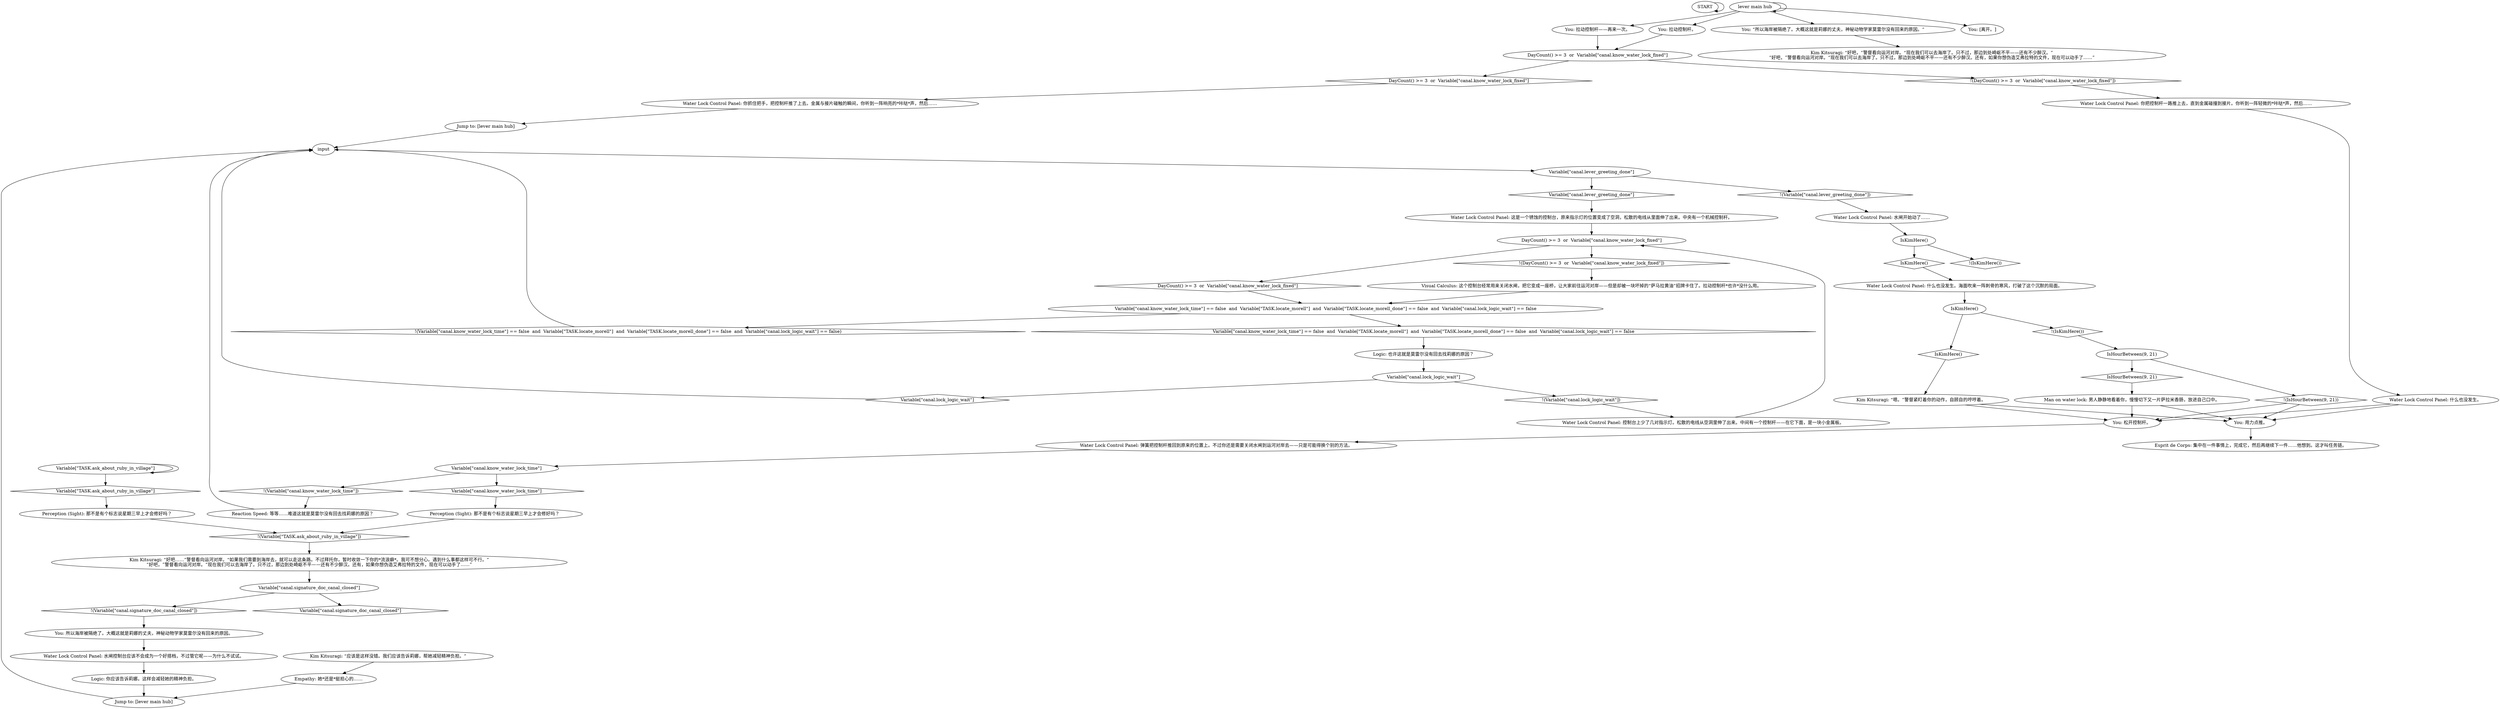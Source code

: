 # CANAL / WATERLOCK LEVER
# this is the button-switch-lever-thing that closes the waterlock once it's been fixed on day 3
# ==================================================
digraph G {
	  0 [label="START"];
	  1 [label="input"];
	  2 [label="lever main hub"];
	  3 [label="You: 所以海岸被隔绝了。大概这就是莉娜的丈夫，神秘动物学家莫雷尔没有回来的原因。"];
	  4 [label="Esprit de Corps: 集中在一件事情上，完成它，然后再继续下一件……他想到。这才叫任务链。"];
	  5 [label="Water Lock Control Panel: 什么也没发生。海面吹来一阵刺骨的寒风，打破了这个沉默的局面。"];
	  6 [label="Variable[\"TASK.ask_about_ruby_in_village\"]"];
	  7 [label="Variable[\"TASK.ask_about_ruby_in_village\"]", shape=diamond];
	  8 [label="!(Variable[\"TASK.ask_about_ruby_in_village\"])", shape=diamond];
	  9 [label="Jump to: [lever main hub]"];
	  10 [label="Water Lock Control Panel: 水闸开始动了……"];
	  11 [label="Water Lock Control Panel: 控制台上少了几对指示灯。松散的电线从空洞里伸了出来。中间有一个控制杆——在它下面，是一块小金属板。"];
	  12 [label="Reaction Speed: 等等……难道这就是莫雷尔没有回去找莉娜的原因？"];
	  13 [label="Perception (Sight): 那不是有个标志说星期三早上才会修好吗？"];
	  14 [label="Kim Kitsuragi: “好吧，”警督看向运河对岸。“现在我们可以去海岸了。只不过，那边到处崎岖不平——还有不少醉汉。”\n“好吧，”警督看向运河对岸。“现在我们可以去海岸了。只不过，那边到处崎岖不平——还有不少醉汉。还有，如果你想伪造艾弗拉特的文件，现在可以动手了……”"];
	  15 [label="Kim Kitsuragi: “应该是这样没错。我们应该告诉莉娜，帮她减轻精神负担。”"];
	  16 [label="You: 松开控制杆。"];
	  17 [label="Perception (Sight): 那不是有个标志说星期三早上才会修好吗？"];
	  18 [label="You: “所以海岸被隔绝了。大概这就是莉娜的丈夫，神秘动物学家莫雷尔没有回来的原因。”"];
	  19 [label="Variable[\"canal.lever_greeting_done\"]"];
	  20 [label="Variable[\"canal.lever_greeting_done\"]", shape=diamond];
	  21 [label="!(Variable[\"canal.lever_greeting_done\"])", shape=diamond];
	  22 [label="Logic: 你应该告诉莉娜。这样会减轻她的精神负担。"];
	  23 [label="IsKimHere()"];
	  24 [label="IsKimHere()", shape=diamond];
	  25 [label="!(IsKimHere())", shape=diamond];
	  26 [label="You: [离开。]"];
	  27 [label="Water Lock Control Panel: 你把控制杆一路推上去，直到金属碰撞到接片。你听到一阵轻微的*咔哒*声，然后……"];
	  28 [label="IsKimHere()"];
	  29 [label="IsKimHere()", shape=diamond];
	  30 [label="!(IsKimHere())", shape=diamond];
	  31 [label="Variable[\"canal.know_water_lock_time\"]"];
	  32 [label="Variable[\"canal.know_water_lock_time\"]", shape=diamond];
	  33 [label="!(Variable[\"canal.know_water_lock_time\"])", shape=diamond];
	  34 [label="Jump to: [lever main hub]"];
	  35 [label="Kim Kitsuragi: “好吧……”警督看向运河对岸。“如果我们需要到海岸去，就可以走这条路。不过拜托你，暂时收敛一下你的*流浪癖*。我可不想分心。遇到什么事都这样可不行。”\n“好吧，”警督看向运河对岸。“现在我们可以去海岸了。只不过，那边到处崎岖不平——还有不少醉汉。还有，如果你想伪造艾弗拉特的文件，现在可以动手了……”"];
	  36 [label="Variable[\"canal.signature_doc_canal_closed\"]"];
	  37 [label="Variable[\"canal.signature_doc_canal_closed\"]", shape=diamond];
	  38 [label="!(Variable[\"canal.signature_doc_canal_closed\"])", shape=diamond];
	  39 [label="Visual Calculus: 这个控制台经常用来关闭水闸，把它变成一座桥，让大家前往运河对岸——但是却被一块坏掉的“萨马拉黄油”招牌卡住了。拉动控制杆*也许*没什么用。"];
	  40 [label="Man on water lock: 男人静静地看着你，慢慢切下又一片萨拉米香肠，放进自己口中。"];
	  41 [label="Variable[\"canal.know_water_lock_time\"] == false  and  Variable[\"TASK.locate_morell\"]  and  Variable[\"TASK.locate_morell_done\"] == false  and  Variable[\"canal.lock_logic_wait\"] == false"];
	  42 [label="Variable[\"canal.know_water_lock_time\"] == false  and  Variable[\"TASK.locate_morell\"]  and  Variable[\"TASK.locate_morell_done\"] == false  and  Variable[\"canal.lock_logic_wait\"] == false", shape=diamond];
	  43 [label="!(Variable[\"canal.know_water_lock_time\"] == false  and  Variable[\"TASK.locate_morell\"]  and  Variable[\"TASK.locate_morell_done\"] == false  and  Variable[\"canal.lock_logic_wait\"] == false)", shape=diamond];
	  44 [label="DayCount() >= 3  or  Variable[\"canal.know_water_lock_fixed\"]"];
	  45 [label="DayCount() >= 3  or  Variable[\"canal.know_water_lock_fixed\"]", shape=diamond];
	  46 [label="!(DayCount() >= 3  or  Variable[\"canal.know_water_lock_fixed\"])", shape=diamond];
	  47 [label="Logic: 也许这就是莫雷尔没有回去找莉娜的原因？"];
	  48 [label="IsHourBetween(9, 21)"];
	  49 [label="IsHourBetween(9, 21)", shape=diamond];
	  50 [label="!(IsHourBetween(9, 21))", shape=diamond];
	  51 [label="Water Lock Control Panel: 你抓住把手，把控制杆推了上去。金属与接片碰触的瞬间，你听到一阵响亮的*咔哒*声，然后……"];
	  52 [label="You: 用力点推。"];
	  53 [label="You: 拉动控制杆——再来一次。"];
	  54 [label="Empathy: 她*还是*挺担心的……"];
	  55 [label="Water Lock Control Panel: 这是一个锈蚀的控制台，原来指示灯的位置变成了空洞，松散的电线从里面伸了出来。中央有一个机械控制杆。"];
	  56 [label="DayCount() >= 3  or  Variable[\"canal.know_water_lock_fixed\"]"];
	  57 [label="DayCount() >= 3  or  Variable[\"canal.know_water_lock_fixed\"]", shape=diamond];
	  58 [label="!(DayCount() >= 3  or  Variable[\"canal.know_water_lock_fixed\"])", shape=diamond];
	  59 [label="Water Lock Control Panel: 弹簧把控制杆推回到原来的位置上。不过你还是需要关闭水闸到运河对岸去——只是可能得换个别的方法。"];
	  60 [label="Kim Kitsuragi: “嗯。”警督紧盯着你的动作，自顾自的哼哼着。"];
	  61 [label="Water Lock Control Panel: 水闸控制台应该不会成为一个好搭档，不过管它呢——为什么不试试。"];
	  62 [label="You: 拉动控制杆。"];
	  63 [label="Water Lock Control Panel: 什么也没发生。"];
	  64 [label="Variable[\"canal.lock_logic_wait\"]"];
	  65 [label="Variable[\"canal.lock_logic_wait\"]", shape=diamond];
	  66 [label="!(Variable[\"canal.lock_logic_wait\"])", shape=diamond];
	  0 -> 0
	  1 -> 19
	  2 -> 2
	  2 -> 18
	  2 -> 53
	  2 -> 26
	  2 -> 62
	  3 -> 61
	  5 -> 28
	  6 -> 6
	  6 -> 7
	  7 -> 13
	  8 -> 35
	  9 -> 1
	  10 -> 23
	  11 -> 44
	  12 -> 1
	  13 -> 8
	  15 -> 54
	  16 -> 59
	  17 -> 8
	  18 -> 14
	  19 -> 20
	  19 -> 21
	  20 -> 55
	  21 -> 10
	  22 -> 34
	  23 -> 24
	  23 -> 25
	  24 -> 5
	  27 -> 63
	  28 -> 29
	  28 -> 30
	  29 -> 60
	  30 -> 48
	  31 -> 32
	  31 -> 33
	  32 -> 17
	  33 -> 12
	  34 -> 1
	  35 -> 36
	  36 -> 37
	  36 -> 38
	  38 -> 3
	  39 -> 41
	  40 -> 16
	  40 -> 52
	  41 -> 42
	  41 -> 43
	  42 -> 47
	  43 -> 1
	  44 -> 45
	  44 -> 46
	  45 -> 41
	  46 -> 39
	  47 -> 64
	  48 -> 49
	  48 -> 50
	  49 -> 40
	  50 -> 16
	  50 -> 52
	  51 -> 9
	  52 -> 4
	  53 -> 56
	  54 -> 34
	  55 -> 44
	  56 -> 57
	  56 -> 58
	  57 -> 51
	  58 -> 27
	  59 -> 31
	  60 -> 16
	  60 -> 52
	  61 -> 22
	  62 -> 56
	  63 -> 16
	  63 -> 52
	  64 -> 65
	  64 -> 66
	  65 -> 1
	  66 -> 11
}

